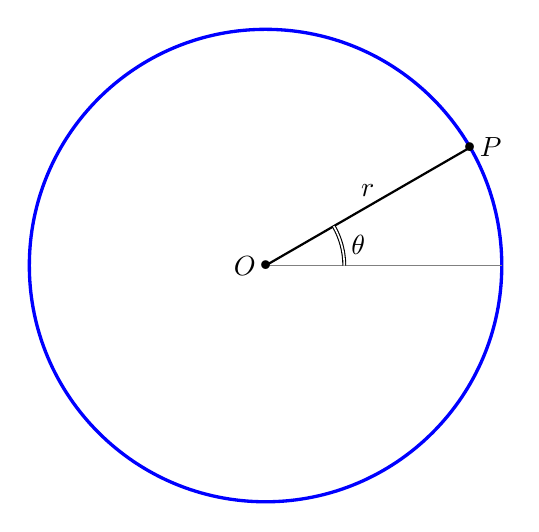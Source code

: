 ﻿\begin{tikzpicture}[scale=1]
\tikzset{
line/.style = {
 very thick
},
vector/.style = {
very thick,-latex
},
dot/.style = {
insert path={
  node[scale=3]{.}
}
}
}
% la courbe
\path
  (0,0) coordinate (O)
  (30:3) coordinate (P)
  (0:3) coordinate (A)
;

\draw[line,blue] (O) circle (3);
\draw[gray] (O) -- (A);
\draw[thick] (O) -- (P) node[midway,above] {$r$};

\draw[double] (0:1) arc (0:30:1) node[midway,right]{$\theta$};

\path
  (O) [dot] node[left]{$O$}
  (P) [dot] node[right]{$P$}
;

\end{tikzpicture}